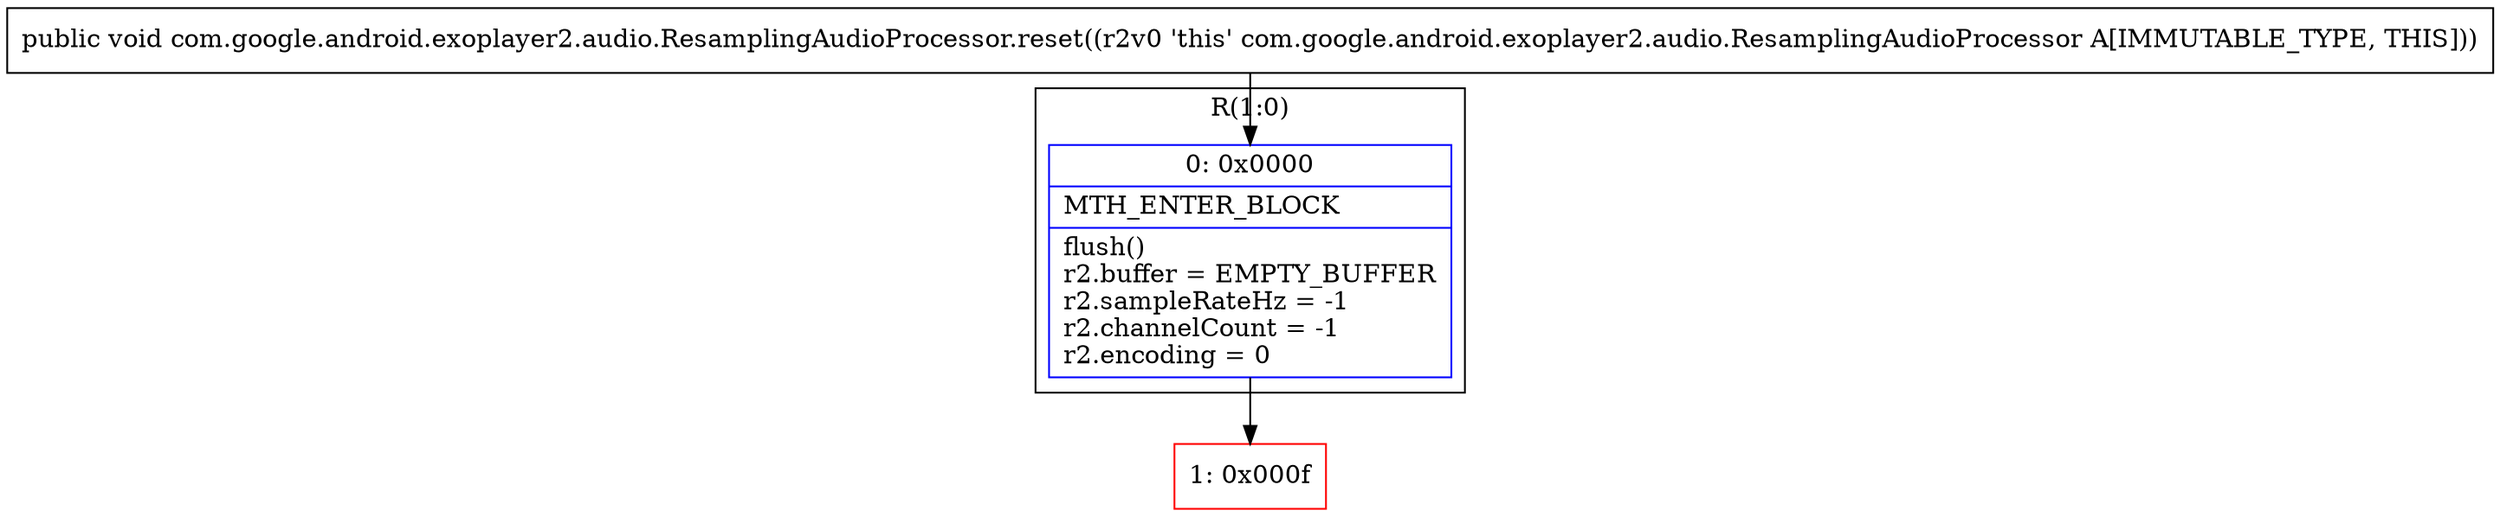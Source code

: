 digraph "CFG forcom.google.android.exoplayer2.audio.ResamplingAudioProcessor.reset()V" {
subgraph cluster_Region_2028668815 {
label = "R(1:0)";
node [shape=record,color=blue];
Node_0 [shape=record,label="{0\:\ 0x0000|MTH_ENTER_BLOCK\l|flush()\lr2.buffer = EMPTY_BUFFER\lr2.sampleRateHz = \-1\lr2.channelCount = \-1\lr2.encoding = 0\l}"];
}
Node_1 [shape=record,color=red,label="{1\:\ 0x000f}"];
MethodNode[shape=record,label="{public void com.google.android.exoplayer2.audio.ResamplingAudioProcessor.reset((r2v0 'this' com.google.android.exoplayer2.audio.ResamplingAudioProcessor A[IMMUTABLE_TYPE, THIS])) }"];
MethodNode -> Node_0;
Node_0 -> Node_1;
}


